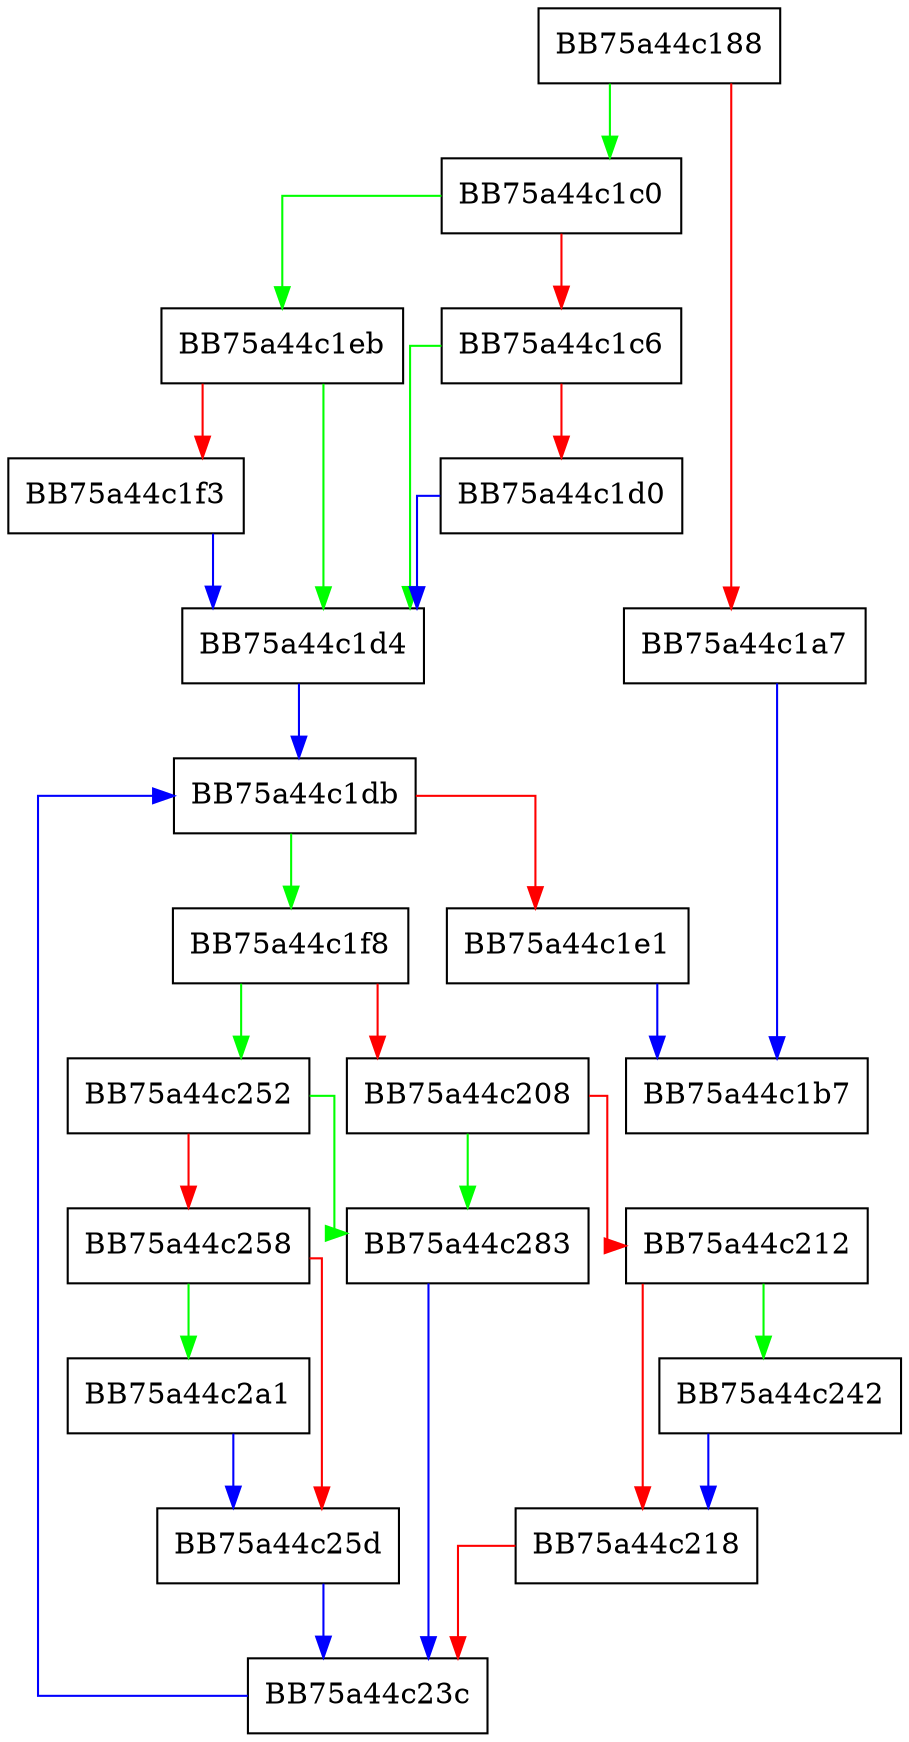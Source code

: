digraph _Insert_node {
  node [shape="box"];
  graph [splines=ortho];
  BB75a44c188 -> BB75a44c1c0 [color="green"];
  BB75a44c188 -> BB75a44c1a7 [color="red"];
  BB75a44c1a7 -> BB75a44c1b7 [color="blue"];
  BB75a44c1c0 -> BB75a44c1eb [color="green"];
  BB75a44c1c0 -> BB75a44c1c6 [color="red"];
  BB75a44c1c6 -> BB75a44c1d4 [color="green"];
  BB75a44c1c6 -> BB75a44c1d0 [color="red"];
  BB75a44c1d0 -> BB75a44c1d4 [color="blue"];
  BB75a44c1d4 -> BB75a44c1db [color="blue"];
  BB75a44c1db -> BB75a44c1f8 [color="green"];
  BB75a44c1db -> BB75a44c1e1 [color="red"];
  BB75a44c1e1 -> BB75a44c1b7 [color="blue"];
  BB75a44c1eb -> BB75a44c1d4 [color="green"];
  BB75a44c1eb -> BB75a44c1f3 [color="red"];
  BB75a44c1f3 -> BB75a44c1d4 [color="blue"];
  BB75a44c1f8 -> BB75a44c252 [color="green"];
  BB75a44c1f8 -> BB75a44c208 [color="red"];
  BB75a44c208 -> BB75a44c283 [color="green"];
  BB75a44c208 -> BB75a44c212 [color="red"];
  BB75a44c212 -> BB75a44c242 [color="green"];
  BB75a44c212 -> BB75a44c218 [color="red"];
  BB75a44c218 -> BB75a44c23c [color="red"];
  BB75a44c23c -> BB75a44c1db [color="blue"];
  BB75a44c242 -> BB75a44c218 [color="blue"];
  BB75a44c252 -> BB75a44c283 [color="green"];
  BB75a44c252 -> BB75a44c258 [color="red"];
  BB75a44c258 -> BB75a44c2a1 [color="green"];
  BB75a44c258 -> BB75a44c25d [color="red"];
  BB75a44c25d -> BB75a44c23c [color="blue"];
  BB75a44c283 -> BB75a44c23c [color="blue"];
  BB75a44c2a1 -> BB75a44c25d [color="blue"];
}